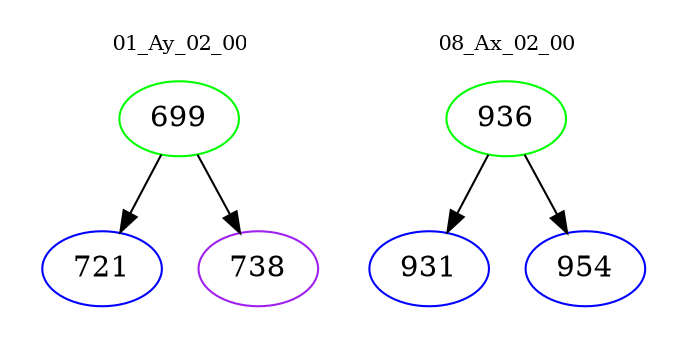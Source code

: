 digraph{
subgraph cluster_0 {
color = white
label = "01_Ay_02_00";
fontsize=10;
T0_699 [label="699", color="green"]
T0_699 -> T0_721 [color="black"]
T0_721 [label="721", color="blue"]
T0_699 -> T0_738 [color="black"]
T0_738 [label="738", color="purple"]
}
subgraph cluster_1 {
color = white
label = "08_Ax_02_00";
fontsize=10;
T1_936 [label="936", color="green"]
T1_936 -> T1_931 [color="black"]
T1_931 [label="931", color="blue"]
T1_936 -> T1_954 [color="black"]
T1_954 [label="954", color="blue"]
}
}
